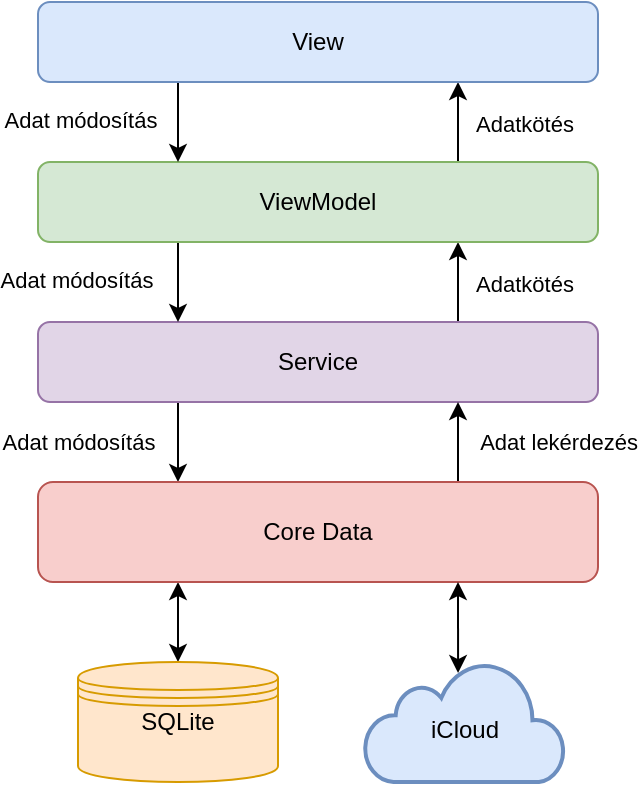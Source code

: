 <mxfile version="22.1.7" type="device">
  <diagram name="1 oldal" id="KdIXGfYalOhUa_dOvi26">
    <mxGraphModel dx="795" dy="542" grid="1" gridSize="10" guides="1" tooltips="1" connect="1" arrows="1" fold="1" page="1" pageScale="1" pageWidth="827" pageHeight="1169" math="0" shadow="0">
      <root>
        <mxCell id="0" />
        <mxCell id="1" parent="0" />
        <mxCell id="BcFD68ZfJUn94R82YFnP-16" style="edgeStyle=orthogonalEdgeStyle;rounded=0;orthogonalLoop=1;jettySize=auto;html=1;exitX=0.25;exitY=1;exitDx=0;exitDy=0;entryX=0.25;entryY=0;entryDx=0;entryDy=0;" edge="1" parent="1" source="BmGdOzdEx5Pd-HnYDb_1-1" target="BmGdOzdEx5Pd-HnYDb_1-2">
          <mxGeometry relative="1" as="geometry" />
        </mxCell>
        <mxCell id="BcFD68ZfJUn94R82YFnP-25" value="Adat módosítás" style="edgeLabel;html=1;align=center;verticalAlign=middle;resizable=0;points=[];labelBackgroundColor=none;" vertex="1" connectable="0" parent="BcFD68ZfJUn94R82YFnP-16">
          <mxGeometry x="-0.141" y="-1" relative="1" as="geometry">
            <mxPoint x="-49" y="3" as="offset" />
          </mxGeometry>
        </mxCell>
        <mxCell id="BcFD68ZfJUn94R82YFnP-23" style="edgeStyle=orthogonalEdgeStyle;rounded=0;orthogonalLoop=1;jettySize=auto;html=1;exitX=0.75;exitY=0;exitDx=0;exitDy=0;entryX=0.75;entryY=1;entryDx=0;entryDy=0;" edge="1" parent="1" source="BmGdOzdEx5Pd-HnYDb_1-1" target="BcFD68ZfJUn94R82YFnP-7">
          <mxGeometry relative="1" as="geometry" />
        </mxCell>
        <mxCell id="BmGdOzdEx5Pd-HnYDb_1-1" value="Service" style="rounded=1;whiteSpace=wrap;html=1;fillColor=#e1d5e7;strokeColor=#9673a6;" parent="1" vertex="1">
          <mxGeometry x="320" y="490" width="280" height="40" as="geometry" />
        </mxCell>
        <mxCell id="BcFD68ZfJUn94R82YFnP-19" style="edgeStyle=orthogonalEdgeStyle;rounded=0;orthogonalLoop=1;jettySize=auto;html=1;exitX=0.25;exitY=1;exitDx=0;exitDy=0;entryX=0.5;entryY=0;entryDx=0;entryDy=0;startArrow=classic;startFill=1;" edge="1" parent="1" source="BmGdOzdEx5Pd-HnYDb_1-2" target="BmGdOzdEx5Pd-HnYDb_1-5">
          <mxGeometry relative="1" as="geometry" />
        </mxCell>
        <mxCell id="BcFD68ZfJUn94R82YFnP-21" value="Adat lekérdezés" style="edgeStyle=orthogonalEdgeStyle;rounded=0;orthogonalLoop=1;jettySize=auto;html=1;exitX=0.75;exitY=0;exitDx=0;exitDy=0;entryX=0.75;entryY=1;entryDx=0;entryDy=0;" edge="1" parent="1" source="BmGdOzdEx5Pd-HnYDb_1-2" target="BmGdOzdEx5Pd-HnYDb_1-1">
          <mxGeometry y="-50" relative="1" as="geometry">
            <mxPoint as="offset" />
          </mxGeometry>
        </mxCell>
        <mxCell id="BmGdOzdEx5Pd-HnYDb_1-2" value="Core Data" style="rounded=1;whiteSpace=wrap;html=1;fillColor=#f8cecc;strokeColor=#b85450;" parent="1" vertex="1">
          <mxGeometry x="320" y="570" width="280" height="50" as="geometry" />
        </mxCell>
        <mxCell id="BcFD68ZfJUn94R82YFnP-1" value="" style="group" vertex="1" connectable="0" parent="1">
          <mxGeometry x="340" y="660" width="100" height="60" as="geometry" />
        </mxCell>
        <mxCell id="BmGdOzdEx5Pd-HnYDb_1-5" value="" style="shape=datastore;whiteSpace=wrap;html=1;fillColor=#ffe6cc;strokeColor=#d79b00;" parent="BcFD68ZfJUn94R82YFnP-1" vertex="1">
          <mxGeometry width="100" height="60" as="geometry" />
        </mxCell>
        <mxCell id="BmGdOzdEx5Pd-HnYDb_1-16" value="SQLite" style="text;html=1;strokeColor=none;fillColor=none;align=center;verticalAlign=middle;whiteSpace=wrap;rounded=0;" parent="BcFD68ZfJUn94R82YFnP-1" vertex="1">
          <mxGeometry x="25" y="15" width="50" height="30" as="geometry" />
        </mxCell>
        <mxCell id="BcFD68ZfJUn94R82YFnP-2" value="" style="group" vertex="1" connectable="0" parent="1">
          <mxGeometry x="483.34" y="660" width="99.99" height="60" as="geometry" />
        </mxCell>
        <mxCell id="BmGdOzdEx5Pd-HnYDb_1-6" value="" style="html=1;verticalLabelPosition=bottom;align=center;labelBackgroundColor=#ffffff;verticalAlign=top;strokeWidth=2;shadow=0;dashed=0;shape=mxgraph.ios7.icons.cloud;fillColor=#dae8fc;strokeColor=#6c8ebf;" parent="BcFD68ZfJUn94R82YFnP-2" vertex="1">
          <mxGeometry width="99.99" height="60" as="geometry" />
        </mxCell>
        <mxCell id="BmGdOzdEx5Pd-HnYDb_1-13" value="iCloud" style="text;html=1;strokeColor=none;fillColor=none;align=center;verticalAlign=middle;whiteSpace=wrap;rounded=0;" parent="BcFD68ZfJUn94R82YFnP-2" vertex="1">
          <mxGeometry x="24.282" y="21.429" width="51.426" height="25.714" as="geometry" />
        </mxCell>
        <mxCell id="BcFD68ZfJUn94R82YFnP-15" style="edgeStyle=orthogonalEdgeStyle;rounded=0;orthogonalLoop=1;jettySize=auto;html=1;exitX=0.25;exitY=1;exitDx=0;exitDy=0;entryX=0.25;entryY=0;entryDx=0;entryDy=0;" edge="1" parent="1" source="BcFD68ZfJUn94R82YFnP-7" target="BmGdOzdEx5Pd-HnYDb_1-1">
          <mxGeometry relative="1" as="geometry" />
        </mxCell>
        <mxCell id="BcFD68ZfJUn94R82YFnP-24" style="edgeStyle=orthogonalEdgeStyle;rounded=0;orthogonalLoop=1;jettySize=auto;html=1;exitX=0.75;exitY=0;exitDx=0;exitDy=0;entryX=0.75;entryY=1;entryDx=0;entryDy=0;" edge="1" parent="1" source="BcFD68ZfJUn94R82YFnP-7" target="BcFD68ZfJUn94R82YFnP-8">
          <mxGeometry relative="1" as="geometry" />
        </mxCell>
        <mxCell id="BcFD68ZfJUn94R82YFnP-7" value="ViewModel" style="rounded=1;whiteSpace=wrap;html=1;fillColor=#d5e8d4;strokeColor=#82b366;" vertex="1" parent="1">
          <mxGeometry x="320" y="410" width="280" height="40" as="geometry" />
        </mxCell>
        <mxCell id="BcFD68ZfJUn94R82YFnP-14" style="edgeStyle=orthogonalEdgeStyle;rounded=0;orthogonalLoop=1;jettySize=auto;html=1;exitX=0.25;exitY=1;exitDx=0;exitDy=0;entryX=0.25;entryY=0;entryDx=0;entryDy=0;" edge="1" parent="1" source="BcFD68ZfJUn94R82YFnP-8" target="BcFD68ZfJUn94R82YFnP-7">
          <mxGeometry relative="1" as="geometry" />
        </mxCell>
        <mxCell id="BcFD68ZfJUn94R82YFnP-8" value="View" style="rounded=1;whiteSpace=wrap;html=1;fillColor=#dae8fc;strokeColor=#6c8ebf;" vertex="1" parent="1">
          <mxGeometry x="320" y="330" width="280" height="40" as="geometry" />
        </mxCell>
        <mxCell id="BcFD68ZfJUn94R82YFnP-20" style="edgeStyle=orthogonalEdgeStyle;rounded=0;orthogonalLoop=1;jettySize=auto;html=1;exitX=0.75;exitY=1;exitDx=0;exitDy=0;entryX=0.467;entryY=0.092;entryDx=0;entryDy=0;entryPerimeter=0;startArrow=classic;startFill=1;" edge="1" parent="1" source="BmGdOzdEx5Pd-HnYDb_1-2" target="BmGdOzdEx5Pd-HnYDb_1-6">
          <mxGeometry relative="1" as="geometry" />
        </mxCell>
        <mxCell id="BcFD68ZfJUn94R82YFnP-26" value="Adat módosítás" style="edgeLabel;html=1;align=center;verticalAlign=middle;resizable=0;points=[];labelBackgroundColor=none;" vertex="1" connectable="0" parent="1">
          <mxGeometry x="360" y="560.001" as="geometry">
            <mxPoint x="-21" y="-91" as="offset" />
          </mxGeometry>
        </mxCell>
        <mxCell id="BcFD68ZfJUn94R82YFnP-27" value="Adat módosítás" style="edgeLabel;html=1;align=center;verticalAlign=middle;resizable=0;points=[];labelBackgroundColor=none;" vertex="1" connectable="0" parent="1">
          <mxGeometry x="400" y="567.241" as="geometry">
            <mxPoint x="-59" y="-178" as="offset" />
          </mxGeometry>
        </mxCell>
        <mxCell id="BcFD68ZfJUn94R82YFnP-29" value="Adatkötés" style="edgeLabel;html=1;align=center;verticalAlign=middle;resizable=0;points=[];labelBackgroundColor=none;" vertex="1" connectable="0" parent="1">
          <mxGeometry x="560" y="390.0" as="geometry">
            <mxPoint x="3" y="1" as="offset" />
          </mxGeometry>
        </mxCell>
        <mxCell id="BcFD68ZfJUn94R82YFnP-30" value="Adatkötés" style="edgeLabel;html=1;align=center;verticalAlign=middle;resizable=0;points=[];labelBackgroundColor=none;" vertex="1" connectable="0" parent="1">
          <mxGeometry x="560" y="470.0" as="geometry">
            <mxPoint x="3" y="1" as="offset" />
          </mxGeometry>
        </mxCell>
      </root>
    </mxGraphModel>
  </diagram>
</mxfile>
